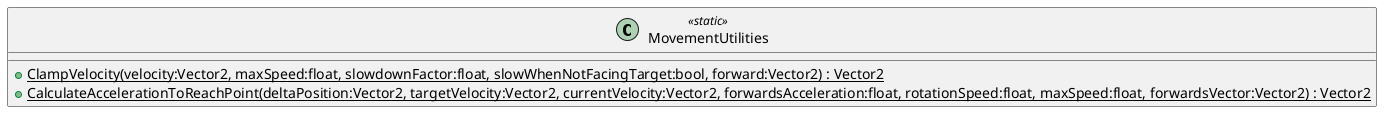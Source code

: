 @startuml
class MovementUtilities <<static>> {
    + {static} ClampVelocity(velocity:Vector2, maxSpeed:float, slowdownFactor:float, slowWhenNotFacingTarget:bool, forward:Vector2) : Vector2
    + {static} CalculateAccelerationToReachPoint(deltaPosition:Vector2, targetVelocity:Vector2, currentVelocity:Vector2, forwardsAcceleration:float, rotationSpeed:float, maxSpeed:float, forwardsVector:Vector2) : Vector2
}
@enduml
